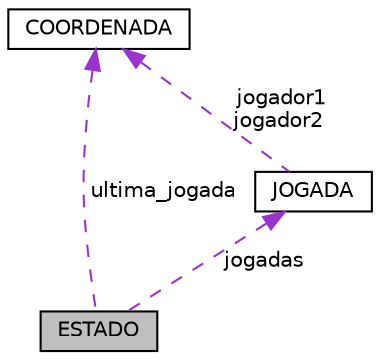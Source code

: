digraph "ESTADO"
{
  edge [fontname="Helvetica",fontsize="10",labelfontname="Helvetica",labelfontsize="10"];
  node [fontname="Helvetica",fontsize="10",shape=record];
  Node1 [label="ESTADO",height=0.2,width=0.4,color="black", fillcolor="grey75", style="filled", fontcolor="black"];
  Node2 -> Node1 [dir="back",color="darkorchid3",fontsize="10",style="dashed",label=" ultima_jogada" ,fontname="Helvetica"];
  Node2 [label="COORDENADA",height=0.2,width=0.4,color="black", fillcolor="white", style="filled",URL="$structCOORDENADA.html",tooltip="Tipo de informação para o tipo COORDENADA. "];
  Node3 -> Node1 [dir="back",color="darkorchid3",fontsize="10",style="dashed",label=" jogadas" ,fontname="Helvetica"];
  Node3 [label="JOGADA",height=0.2,width=0.4,color="black", fillcolor="white", style="filled",URL="$structJOGADA.html",tooltip="Tipo de dados para o tipo JOGADA. "];
  Node2 -> Node3 [dir="back",color="darkorchid3",fontsize="10",style="dashed",label=" jogador1\njogador2" ,fontname="Helvetica"];
}
